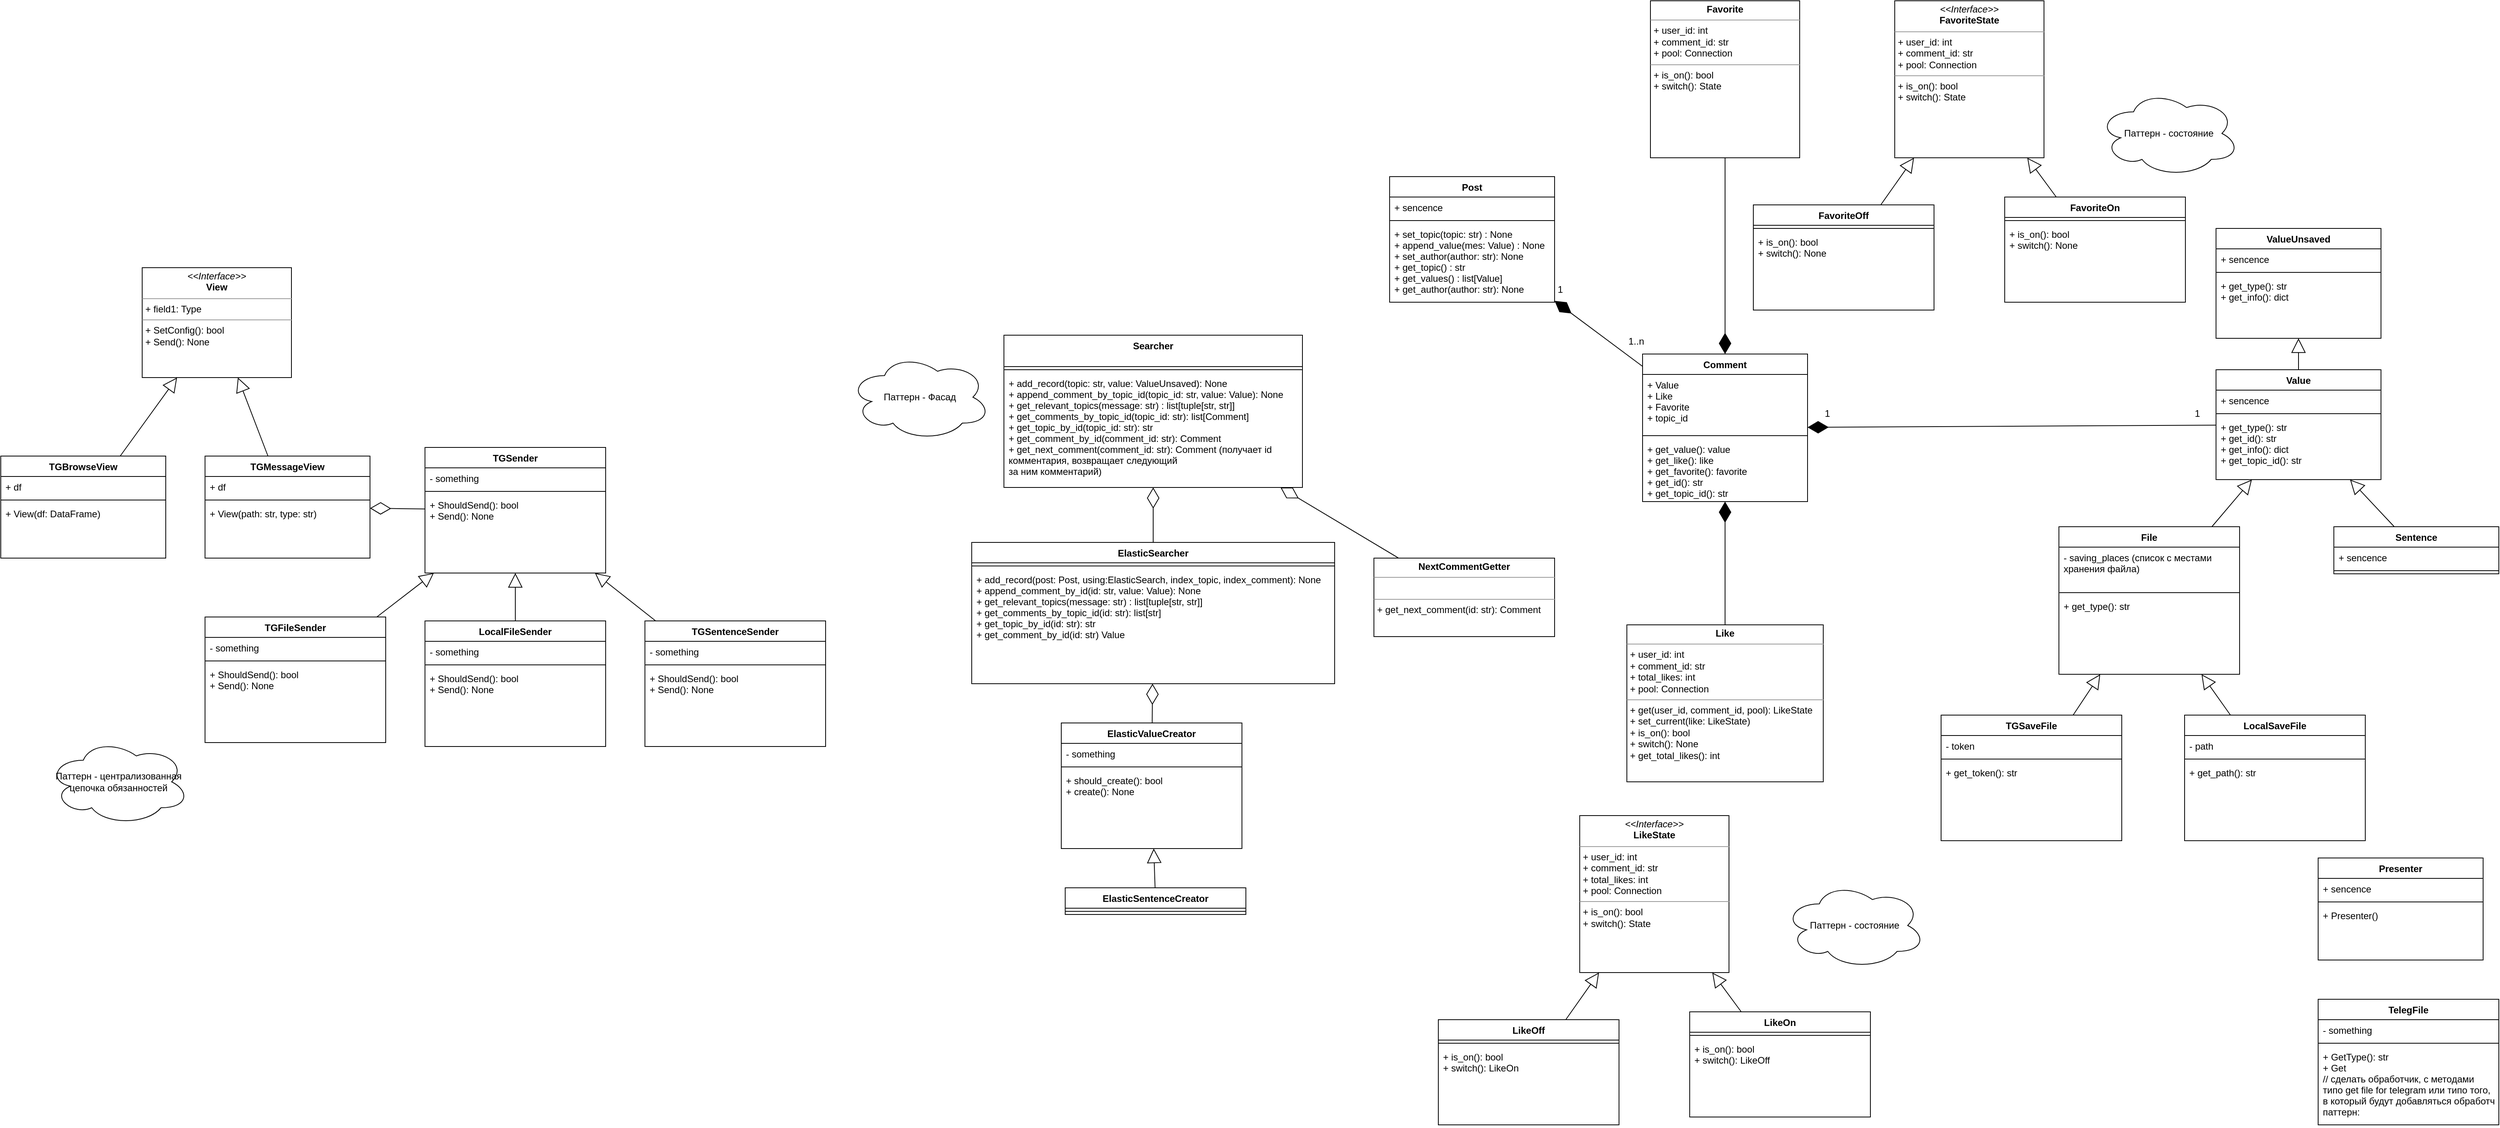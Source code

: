 <mxfile version="14.6.13" type="device"><diagram id="C5RBs43oDa-KdzZeNtuy" name="Page-1"><mxGraphModel dx="3192" dy="2677" grid="1" gridSize="10" guides="1" tooltips="1" connect="1" arrows="1" fold="1" page="1" pageScale="1" pageWidth="827" pageHeight="1169" math="0" shadow="0"><root><object label="" id="WIyWlLk6GJQsqaUBKTNV-0"><mxCell/></object><mxCell id="WIyWlLk6GJQsqaUBKTNV-1" parent="WIyWlLk6GJQsqaUBKTNV-0"/><mxCell id="pfBCpQdFeengKGPT3oay-11" value="Post" style="swimlane;fontStyle=1;align=center;verticalAlign=top;childLayout=stackLayout;horizontal=1;startSize=26;horizontalStack=0;resizeParent=1;resizeParentMax=0;resizeLast=0;collapsible=1;marginBottom=0;" parent="WIyWlLk6GJQsqaUBKTNV-1" vertex="1"><mxGeometry x="1428" y="-86" width="210" height="160" as="geometry"/></mxCell><mxCell id="pfBCpQdFeengKGPT3oay-12" value="+ sencence" style="text;strokeColor=none;fillColor=none;align=left;verticalAlign=top;spacingLeft=4;spacingRight=4;overflow=hidden;rotatable=0;points=[[0,0.5],[1,0.5]];portConstraint=eastwest;" parent="pfBCpQdFeengKGPT3oay-11" vertex="1"><mxGeometry y="26" width="210" height="26" as="geometry"/></mxCell><mxCell id="pfBCpQdFeengKGPT3oay-13" value="" style="line;strokeWidth=1;fillColor=none;align=left;verticalAlign=middle;spacingTop=-1;spacingLeft=3;spacingRight=3;rotatable=0;labelPosition=right;points=[];portConstraint=eastwest;" parent="pfBCpQdFeengKGPT3oay-11" vertex="1"><mxGeometry y="52" width="210" height="8" as="geometry"/></mxCell><mxCell id="pfBCpQdFeengKGPT3oay-14" value="+ set_topic(topic: str) : None&#10;+ append_value(mes: Value) : None&#10;+ set_author(author: str): None&#10;+ get_topic() : str&#10;+ get_values() : list[Value]&#10;+ get_author(author: str): None&#10;&#10;" style="text;strokeColor=none;fillColor=none;align=left;verticalAlign=top;spacingLeft=4;spacingRight=4;overflow=hidden;rotatable=0;points=[[0,0.5],[1,0.5]];portConstraint=eastwest;" parent="pfBCpQdFeengKGPT3oay-11" vertex="1"><mxGeometry y="60" width="210" height="100" as="geometry"/></mxCell><mxCell id="pfBCpQdFeengKGPT3oay-15" value="Presenter" style="swimlane;fontStyle=1;align=center;verticalAlign=top;childLayout=stackLayout;horizontal=1;startSize=26;horizontalStack=0;resizeParent=1;resizeParentMax=0;resizeLast=0;collapsible=1;marginBottom=0;" parent="WIyWlLk6GJQsqaUBKTNV-1" vertex="1"><mxGeometry x="2610" y="782" width="210" height="130" as="geometry"><mxRectangle x="510" y="20" width="90" height="26" as="alternateBounds"/></mxGeometry></mxCell><mxCell id="pfBCpQdFeengKGPT3oay-16" value="+ sencence" style="text;strokeColor=none;fillColor=none;align=left;verticalAlign=top;spacingLeft=4;spacingRight=4;overflow=hidden;rotatable=0;points=[[0,0.5],[1,0.5]];portConstraint=eastwest;" parent="pfBCpQdFeengKGPT3oay-15" vertex="1"><mxGeometry y="26" width="210" height="26" as="geometry"/></mxCell><mxCell id="pfBCpQdFeengKGPT3oay-17" value="" style="line;strokeWidth=1;fillColor=none;align=left;verticalAlign=middle;spacingTop=-1;spacingLeft=3;spacingRight=3;rotatable=0;labelPosition=right;points=[];portConstraint=eastwest;" parent="pfBCpQdFeengKGPT3oay-15" vertex="1"><mxGeometry y="52" width="210" height="8" as="geometry"/></mxCell><mxCell id="pfBCpQdFeengKGPT3oay-18" value="+ Presenter()&#10;" style="text;strokeColor=none;fillColor=none;align=left;verticalAlign=top;spacingLeft=4;spacingRight=4;overflow=hidden;rotatable=0;points=[[0,0.5],[1,0.5]];portConstraint=eastwest;" parent="pfBCpQdFeengKGPT3oay-15" vertex="1"><mxGeometry y="60" width="210" height="70" as="geometry"/></mxCell><mxCell id="pfBCpQdFeengKGPT3oay-19" value="&lt;p style=&quot;margin: 0px ; margin-top: 4px ; text-align: center&quot;&gt;&lt;i&gt;&amp;lt;&amp;lt;Interface&amp;gt;&amp;gt;&lt;/i&gt;&lt;br&gt;&lt;span style=&quot;font-weight: bold&quot;&gt;View&lt;/span&gt;&lt;br&gt;&lt;/p&gt;&lt;hr size=&quot;1&quot;&gt;&lt;p style=&quot;margin: 0px ; margin-left: 4px&quot;&gt;+ field1: Type&lt;/p&gt;&lt;hr size=&quot;1&quot;&gt;&lt;p style=&quot;margin: 0px ; margin-left: 4px&quot;&gt;+ SetConfig(): bool&lt;/p&gt;&lt;p style=&quot;margin: 0px ; margin-left: 4px&quot;&gt;+ Send(): None&lt;/p&gt;" style="verticalAlign=top;align=left;overflow=fill;fontSize=12;fontFamily=Helvetica;html=1;" parent="WIyWlLk6GJQsqaUBKTNV-1" vertex="1"><mxGeometry x="-160" y="30" width="190" height="140" as="geometry"/></mxCell><mxCell id="pfBCpQdFeengKGPT3oay-20" value="TGBrowseView" style="swimlane;fontStyle=1;align=center;verticalAlign=top;childLayout=stackLayout;horizontal=1;startSize=26;horizontalStack=0;resizeParent=1;resizeParentMax=0;resizeLast=0;collapsible=1;marginBottom=0;" parent="WIyWlLk6GJQsqaUBKTNV-1" vertex="1"><mxGeometry x="-340" y="270" width="210" height="130" as="geometry"/></mxCell><mxCell id="pfBCpQdFeengKGPT3oay-21" value="+ df" style="text;strokeColor=none;fillColor=none;align=left;verticalAlign=top;spacingLeft=4;spacingRight=4;overflow=hidden;rotatable=0;points=[[0,0.5],[1,0.5]];portConstraint=eastwest;" parent="pfBCpQdFeengKGPT3oay-20" vertex="1"><mxGeometry y="26" width="210" height="26" as="geometry"/></mxCell><mxCell id="pfBCpQdFeengKGPT3oay-22" value="" style="line;strokeWidth=1;fillColor=none;align=left;verticalAlign=middle;spacingTop=-1;spacingLeft=3;spacingRight=3;rotatable=0;labelPosition=right;points=[];portConstraint=eastwest;" parent="pfBCpQdFeengKGPT3oay-20" vertex="1"><mxGeometry y="52" width="210" height="8" as="geometry"/></mxCell><mxCell id="pfBCpQdFeengKGPT3oay-23" value="+ View(df: DataFrame)&#10;" style="text;strokeColor=none;fillColor=none;align=left;verticalAlign=top;spacingLeft=4;spacingRight=4;overflow=hidden;rotatable=0;points=[[0,0.5],[1,0.5]];portConstraint=eastwest;" parent="pfBCpQdFeengKGPT3oay-20" vertex="1"><mxGeometry y="60" width="210" height="70" as="geometry"/></mxCell><mxCell id="pfBCpQdFeengKGPT3oay-24" value="TGMessageView" style="swimlane;fontStyle=1;align=center;verticalAlign=top;childLayout=stackLayout;horizontal=1;startSize=26;horizontalStack=0;resizeParent=1;resizeParentMax=0;resizeLast=0;collapsible=1;marginBottom=0;" parent="WIyWlLk6GJQsqaUBKTNV-1" vertex="1"><mxGeometry x="-80" y="270" width="210" height="130" as="geometry"/></mxCell><mxCell id="pfBCpQdFeengKGPT3oay-25" value="+ df" style="text;strokeColor=none;fillColor=none;align=left;verticalAlign=top;spacingLeft=4;spacingRight=4;overflow=hidden;rotatable=0;points=[[0,0.5],[1,0.5]];portConstraint=eastwest;" parent="pfBCpQdFeengKGPT3oay-24" vertex="1"><mxGeometry y="26" width="210" height="26" as="geometry"/></mxCell><mxCell id="pfBCpQdFeengKGPT3oay-26" value="" style="line;strokeWidth=1;fillColor=none;align=left;verticalAlign=middle;spacingTop=-1;spacingLeft=3;spacingRight=3;rotatable=0;labelPosition=right;points=[];portConstraint=eastwest;" parent="pfBCpQdFeengKGPT3oay-24" vertex="1"><mxGeometry y="52" width="210" height="8" as="geometry"/></mxCell><mxCell id="pfBCpQdFeengKGPT3oay-27" value="+ View(path: str, type: str)&#10;" style="text;strokeColor=none;fillColor=none;align=left;verticalAlign=top;spacingLeft=4;spacingRight=4;overflow=hidden;rotatable=0;points=[[0,0.5],[1,0.5]];portConstraint=eastwest;" parent="pfBCpQdFeengKGPT3oay-24" vertex="1"><mxGeometry y="60" width="210" height="70" as="geometry"/></mxCell><mxCell id="pfBCpQdFeengKGPT3oay-32" value="" style="endArrow=block;endSize=16;endFill=0;html=1;" parent="WIyWlLk6GJQsqaUBKTNV-1" source="pfBCpQdFeengKGPT3oay-20" target="pfBCpQdFeengKGPT3oay-19" edge="1"><mxGeometry x="1" y="-135" width="160" relative="1" as="geometry"><mxPoint x="-190" y="540" as="sourcePoint"/><mxPoint x="-30" y="540" as="targetPoint"/><mxPoint x="36" y="-45" as="offset"/></mxGeometry></mxCell><mxCell id="pfBCpQdFeengKGPT3oay-33" value="" style="endArrow=block;endSize=16;endFill=0;html=1;" parent="WIyWlLk6GJQsqaUBKTNV-1" source="pfBCpQdFeengKGPT3oay-24" target="pfBCpQdFeengKGPT3oay-19" edge="1"><mxGeometry x="1" y="-135" width="160" relative="1" as="geometry"><mxPoint x="-174.787" y="280" as="sourcePoint"/><mxPoint x="-51.383" y="180" as="targetPoint"/><mxPoint x="36" y="-45" as="offset"/></mxGeometry></mxCell><mxCell id="pfBCpQdFeengKGPT3oay-60" value="File" style="swimlane;fontStyle=1;align=center;verticalAlign=top;childLayout=stackLayout;horizontal=1;startSize=26;horizontalStack=0;resizeParent=1;resizeParentMax=0;resizeLast=0;collapsible=1;marginBottom=0;" parent="WIyWlLk6GJQsqaUBKTNV-1" vertex="1"><mxGeometry x="2280" y="360" width="230" height="188" as="geometry"/></mxCell><mxCell id="pfBCpQdFeengKGPT3oay-61" value="- saving_places (список с местами &#10;хранения файла)" style="text;strokeColor=none;fillColor=none;align=left;verticalAlign=top;spacingLeft=4;spacingRight=4;overflow=hidden;rotatable=0;points=[[0,0.5],[1,0.5]];portConstraint=eastwest;" parent="pfBCpQdFeengKGPT3oay-60" vertex="1"><mxGeometry y="26" width="230" height="54" as="geometry"/></mxCell><mxCell id="pfBCpQdFeengKGPT3oay-62" value="" style="line;strokeWidth=1;fillColor=none;align=left;verticalAlign=middle;spacingTop=-1;spacingLeft=3;spacingRight=3;rotatable=0;labelPosition=right;points=[];portConstraint=eastwest;" parent="pfBCpQdFeengKGPT3oay-60" vertex="1"><mxGeometry y="80" width="230" height="8" as="geometry"/></mxCell><mxCell id="pfBCpQdFeengKGPT3oay-63" value="+ get_type(): str&#10;&#10;" style="text;strokeColor=none;fillColor=none;align=left;verticalAlign=top;spacingLeft=4;spacingRight=4;overflow=hidden;rotatable=0;points=[[0,0.5],[1,0.5]];portConstraint=eastwest;" parent="pfBCpQdFeengKGPT3oay-60" vertex="1"><mxGeometry y="88" width="230" height="100" as="geometry"/></mxCell><mxCell id="pfBCpQdFeengKGPT3oay-64" value="TelegFile" style="swimlane;fontStyle=1;align=center;verticalAlign=top;childLayout=stackLayout;horizontal=1;startSize=26;horizontalStack=0;resizeParent=1;resizeParentMax=0;resizeLast=0;collapsible=1;marginBottom=0;" parent="WIyWlLk6GJQsqaUBKTNV-1" vertex="1"><mxGeometry x="2610" y="962" width="230" height="160" as="geometry"/></mxCell><mxCell id="pfBCpQdFeengKGPT3oay-65" value="- something" style="text;strokeColor=none;fillColor=none;align=left;verticalAlign=top;spacingLeft=4;spacingRight=4;overflow=hidden;rotatable=0;points=[[0,0.5],[1,0.5]];portConstraint=eastwest;" parent="pfBCpQdFeengKGPT3oay-64" vertex="1"><mxGeometry y="26" width="230" height="26" as="geometry"/></mxCell><mxCell id="pfBCpQdFeengKGPT3oay-66" value="" style="line;strokeWidth=1;fillColor=none;align=left;verticalAlign=middle;spacingTop=-1;spacingLeft=3;spacingRight=3;rotatable=0;labelPosition=right;points=[];portConstraint=eastwest;" parent="pfBCpQdFeengKGPT3oay-64" vertex="1"><mxGeometry y="52" width="230" height="8" as="geometry"/></mxCell><mxCell id="pfBCpQdFeengKGPT3oay-67" value="+ GetType(): str&#10;+ Get&#10;// сделать обработчик, с методами &#10;типо get file for telegram или типо того,&#10;в который будут добавляться обработчики, &#10;паттерн:&#10;&#10;" style="text;strokeColor=none;fillColor=none;align=left;verticalAlign=top;spacingLeft=4;spacingRight=4;overflow=hidden;rotatable=0;points=[[0,0.5],[1,0.5]];portConstraint=eastwest;" parent="pfBCpQdFeengKGPT3oay-64" vertex="1"><mxGeometry y="60" width="230" height="100" as="geometry"/></mxCell><mxCell id="pfBCpQdFeengKGPT3oay-69" value="Value" style="swimlane;fontStyle=1;align=center;verticalAlign=top;childLayout=stackLayout;horizontal=1;startSize=26;horizontalStack=0;resizeParent=1;resizeParentMax=0;resizeLast=0;collapsible=1;marginBottom=0;" parent="WIyWlLk6GJQsqaUBKTNV-1" vertex="1"><mxGeometry x="2480" y="160" width="210" height="140" as="geometry"/></mxCell><mxCell id="pfBCpQdFeengKGPT3oay-70" value="+ sencence" style="text;strokeColor=none;fillColor=none;align=left;verticalAlign=top;spacingLeft=4;spacingRight=4;overflow=hidden;rotatable=0;points=[[0,0.5],[1,0.5]];portConstraint=eastwest;" parent="pfBCpQdFeengKGPT3oay-69" vertex="1"><mxGeometry y="26" width="210" height="26" as="geometry"/></mxCell><mxCell id="pfBCpQdFeengKGPT3oay-71" value="" style="line;strokeWidth=1;fillColor=none;align=left;verticalAlign=middle;spacingTop=-1;spacingLeft=3;spacingRight=3;rotatable=0;labelPosition=right;points=[];portConstraint=eastwest;" parent="pfBCpQdFeengKGPT3oay-69" vertex="1"><mxGeometry y="52" width="210" height="8" as="geometry"/></mxCell><mxCell id="pfBCpQdFeengKGPT3oay-72" value="+ get_type(): str&#10;+ get_id(): str&#10;+ get_info(): dict&#10;+ get_topic_id(): str&#10;" style="text;strokeColor=none;fillColor=none;align=left;verticalAlign=top;spacingLeft=4;spacingRight=4;overflow=hidden;rotatable=0;points=[[0,0.5],[1,0.5]];portConstraint=eastwest;" parent="pfBCpQdFeengKGPT3oay-69" vertex="1"><mxGeometry y="60" width="210" height="80" as="geometry"/></mxCell><mxCell id="pfBCpQdFeengKGPT3oay-73" value="Sentence" style="swimlane;fontStyle=1;align=center;verticalAlign=top;childLayout=stackLayout;horizontal=1;startSize=26;horizontalStack=0;resizeParent=1;resizeParentMax=0;resizeLast=0;collapsible=1;marginBottom=0;" parent="WIyWlLk6GJQsqaUBKTNV-1" vertex="1"><mxGeometry x="2630" y="360" width="210" height="60" as="geometry"/></mxCell><mxCell id="pfBCpQdFeengKGPT3oay-74" value="+ sencence" style="text;strokeColor=none;fillColor=none;align=left;verticalAlign=top;spacingLeft=4;spacingRight=4;overflow=hidden;rotatable=0;points=[[0,0.5],[1,0.5]];portConstraint=eastwest;" parent="pfBCpQdFeengKGPT3oay-73" vertex="1"><mxGeometry y="26" width="210" height="26" as="geometry"/></mxCell><mxCell id="pfBCpQdFeengKGPT3oay-75" value="" style="line;strokeWidth=1;fillColor=none;align=left;verticalAlign=middle;spacingTop=-1;spacingLeft=3;spacingRight=3;rotatable=0;labelPosition=right;points=[];portConstraint=eastwest;" parent="pfBCpQdFeengKGPT3oay-73" vertex="1"><mxGeometry y="52" width="210" height="8" as="geometry"/></mxCell><mxCell id="pfBCpQdFeengKGPT3oay-81" value="" style="endArrow=block;endSize=16;endFill=0;html=1;" parent="WIyWlLk6GJQsqaUBKTNV-1" source="pfBCpQdFeengKGPT3oay-60" target="pfBCpQdFeengKGPT3oay-69" edge="1"><mxGeometry x="1" y="-135" width="160" relative="1" as="geometry"><mxPoint x="2405.16" y="70" as="sourcePoint"/><mxPoint x="2492.421" y="-76" as="targetPoint"/><mxPoint x="36" y="-45" as="offset"/></mxGeometry></mxCell><mxCell id="pfBCpQdFeengKGPT3oay-83" value="" style="endArrow=block;endSize=16;endFill=0;html=1;" parent="WIyWlLk6GJQsqaUBKTNV-1" source="pfBCpQdFeengKGPT3oay-73" target="pfBCpQdFeengKGPT3oay-69" edge="1"><mxGeometry x="1" y="-135" width="160" relative="1" as="geometry"><mxPoint x="2595" y="360.0" as="sourcePoint"/><mxPoint x="2595" y="310.0" as="targetPoint"/><mxPoint x="36" y="-45" as="offset"/></mxGeometry></mxCell><mxCell id="pfBCpQdFeengKGPT3oay-84" value="TGSender" style="swimlane;fontStyle=1;align=center;verticalAlign=top;childLayout=stackLayout;horizontal=1;startSize=26;horizontalStack=0;resizeParent=1;resizeParentMax=0;resizeLast=0;collapsible=1;marginBottom=0;" parent="WIyWlLk6GJQsqaUBKTNV-1" vertex="1"><mxGeometry x="200" y="259" width="230" height="160" as="geometry"/></mxCell><mxCell id="pfBCpQdFeengKGPT3oay-85" value="- something" style="text;strokeColor=none;fillColor=none;align=left;verticalAlign=top;spacingLeft=4;spacingRight=4;overflow=hidden;rotatable=0;points=[[0,0.5],[1,0.5]];portConstraint=eastwest;" parent="pfBCpQdFeengKGPT3oay-84" vertex="1"><mxGeometry y="26" width="230" height="26" as="geometry"/></mxCell><mxCell id="pfBCpQdFeengKGPT3oay-86" value="" style="line;strokeWidth=1;fillColor=none;align=left;verticalAlign=middle;spacingTop=-1;spacingLeft=3;spacingRight=3;rotatable=0;labelPosition=right;points=[];portConstraint=eastwest;" parent="pfBCpQdFeengKGPT3oay-84" vertex="1"><mxGeometry y="52" width="230" height="8" as="geometry"/></mxCell><mxCell id="pfBCpQdFeengKGPT3oay-87" value="+ ShouldSend(): bool&#10;+ Send(): None&#10;&#10;" style="text;strokeColor=none;fillColor=none;align=left;verticalAlign=top;spacingLeft=4;spacingRight=4;overflow=hidden;rotatable=0;points=[[0,0.5],[1,0.5]];portConstraint=eastwest;" parent="pfBCpQdFeengKGPT3oay-84" vertex="1"><mxGeometry y="60" width="230" height="100" as="geometry"/></mxCell><mxCell id="pfBCpQdFeengKGPT3oay-88" value="TGFileSender" style="swimlane;fontStyle=1;align=center;verticalAlign=top;childLayout=stackLayout;horizontal=1;startSize=26;horizontalStack=0;resizeParent=1;resizeParentMax=0;resizeLast=0;collapsible=1;marginBottom=0;" parent="WIyWlLk6GJQsqaUBKTNV-1" vertex="1"><mxGeometry x="-80" y="475" width="230" height="160" as="geometry"/></mxCell><mxCell id="pfBCpQdFeengKGPT3oay-89" value="- something" style="text;strokeColor=none;fillColor=none;align=left;verticalAlign=top;spacingLeft=4;spacingRight=4;overflow=hidden;rotatable=0;points=[[0,0.5],[1,0.5]];portConstraint=eastwest;" parent="pfBCpQdFeengKGPT3oay-88" vertex="1"><mxGeometry y="26" width="230" height="26" as="geometry"/></mxCell><mxCell id="pfBCpQdFeengKGPT3oay-90" value="" style="line;strokeWidth=1;fillColor=none;align=left;verticalAlign=middle;spacingTop=-1;spacingLeft=3;spacingRight=3;rotatable=0;labelPosition=right;points=[];portConstraint=eastwest;" parent="pfBCpQdFeengKGPT3oay-88" vertex="1"><mxGeometry y="52" width="230" height="8" as="geometry"/></mxCell><mxCell id="pfBCpQdFeengKGPT3oay-91" value="+ ShouldSend(): bool&#10;+ Send(): None&#10;&#10;" style="text;strokeColor=none;fillColor=none;align=left;verticalAlign=top;spacingLeft=4;spacingRight=4;overflow=hidden;rotatable=0;points=[[0,0.5],[1,0.5]];portConstraint=eastwest;" parent="pfBCpQdFeengKGPT3oay-88" vertex="1"><mxGeometry y="60" width="230" height="100" as="geometry"/></mxCell><mxCell id="pfBCpQdFeengKGPT3oay-96" value="TGSentenceSender" style="swimlane;fontStyle=1;align=center;verticalAlign=top;childLayout=stackLayout;horizontal=1;startSize=26;horizontalStack=0;resizeParent=1;resizeParentMax=0;resizeLast=0;collapsible=1;marginBottom=0;" parent="WIyWlLk6GJQsqaUBKTNV-1" vertex="1"><mxGeometry x="480" y="480" width="230" height="160" as="geometry"/></mxCell><mxCell id="pfBCpQdFeengKGPT3oay-97" value="- something" style="text;strokeColor=none;fillColor=none;align=left;verticalAlign=top;spacingLeft=4;spacingRight=4;overflow=hidden;rotatable=0;points=[[0,0.5],[1,0.5]];portConstraint=eastwest;" parent="pfBCpQdFeengKGPT3oay-96" vertex="1"><mxGeometry y="26" width="230" height="26" as="geometry"/></mxCell><mxCell id="pfBCpQdFeengKGPT3oay-98" value="" style="line;strokeWidth=1;fillColor=none;align=left;verticalAlign=middle;spacingTop=-1;spacingLeft=3;spacingRight=3;rotatable=0;labelPosition=right;points=[];portConstraint=eastwest;" parent="pfBCpQdFeengKGPT3oay-96" vertex="1"><mxGeometry y="52" width="230" height="8" as="geometry"/></mxCell><mxCell id="pfBCpQdFeengKGPT3oay-99" value="+ ShouldSend(): bool&#10;+ Send(): None&#10;&#10;" style="text;strokeColor=none;fillColor=none;align=left;verticalAlign=top;spacingLeft=4;spacingRight=4;overflow=hidden;rotatable=0;points=[[0,0.5],[1,0.5]];portConstraint=eastwest;" parent="pfBCpQdFeengKGPT3oay-96" vertex="1"><mxGeometry y="60" width="230" height="100" as="geometry"/></mxCell><mxCell id="pfBCpQdFeengKGPT3oay-100" value="" style="endArrow=block;endSize=16;endFill=0;html=1;" parent="WIyWlLk6GJQsqaUBKTNV-1" source="pfBCpQdFeengKGPT3oay-88" target="pfBCpQdFeengKGPT3oay-84" edge="1"><mxGeometry x="1" y="-135" width="160" relative="1" as="geometry"><mxPoint x="783" y="135.0" as="sourcePoint"/><mxPoint x="848" y="85.0" as="targetPoint"/><mxPoint x="36" y="-45" as="offset"/></mxGeometry></mxCell><mxCell id="pfBCpQdFeengKGPT3oay-102" value="" style="endArrow=block;endSize=16;endFill=0;html=1;" parent="WIyWlLk6GJQsqaUBKTNV-1" source="pfBCpQdFeengKGPT3oay-96" target="pfBCpQdFeengKGPT3oay-84" edge="1"><mxGeometry x="1" y="-135" width="160" relative="1" as="geometry"><mxPoint x="327" y="515" as="sourcePoint"/><mxPoint x="327" y="425.0" as="targetPoint"/><mxPoint x="36" y="-45" as="offset"/></mxGeometry></mxCell><mxCell id="pfBCpQdFeengKGPT3oay-103" value="TGSaveFile" style="swimlane;fontStyle=1;align=center;verticalAlign=top;childLayout=stackLayout;horizontal=1;startSize=26;horizontalStack=0;resizeParent=1;resizeParentMax=0;resizeLast=0;collapsible=1;marginBottom=0;" parent="WIyWlLk6GJQsqaUBKTNV-1" vertex="1"><mxGeometry x="2130" y="600" width="230" height="160" as="geometry"/></mxCell><mxCell id="pfBCpQdFeengKGPT3oay-104" value="- token" style="text;strokeColor=none;fillColor=none;align=left;verticalAlign=top;spacingLeft=4;spacingRight=4;overflow=hidden;rotatable=0;points=[[0,0.5],[1,0.5]];portConstraint=eastwest;" parent="pfBCpQdFeengKGPT3oay-103" vertex="1"><mxGeometry y="26" width="230" height="26" as="geometry"/></mxCell><mxCell id="pfBCpQdFeengKGPT3oay-105" value="" style="line;strokeWidth=1;fillColor=none;align=left;verticalAlign=middle;spacingTop=-1;spacingLeft=3;spacingRight=3;rotatable=0;labelPosition=right;points=[];portConstraint=eastwest;" parent="pfBCpQdFeengKGPT3oay-103" vertex="1"><mxGeometry y="52" width="230" height="8" as="geometry"/></mxCell><mxCell id="pfBCpQdFeengKGPT3oay-106" value="+ get_token(): str&#10;" style="text;strokeColor=none;fillColor=none;align=left;verticalAlign=top;spacingLeft=4;spacingRight=4;overflow=hidden;rotatable=0;points=[[0,0.5],[1,0.5]];portConstraint=eastwest;" parent="pfBCpQdFeengKGPT3oay-103" vertex="1"><mxGeometry y="60" width="230" height="100" as="geometry"/></mxCell><mxCell id="pfBCpQdFeengKGPT3oay-107" value="LocalSaveFile" style="swimlane;fontStyle=1;align=center;verticalAlign=top;childLayout=stackLayout;horizontal=1;startSize=26;horizontalStack=0;resizeParent=1;resizeParentMax=0;resizeLast=0;collapsible=1;marginBottom=0;" parent="WIyWlLk6GJQsqaUBKTNV-1" vertex="1"><mxGeometry x="2440" y="600" width="230" height="160" as="geometry"/></mxCell><mxCell id="pfBCpQdFeengKGPT3oay-108" value="- path" style="text;strokeColor=none;fillColor=none;align=left;verticalAlign=top;spacingLeft=4;spacingRight=4;overflow=hidden;rotatable=0;points=[[0,0.5],[1,0.5]];portConstraint=eastwest;" parent="pfBCpQdFeengKGPT3oay-107" vertex="1"><mxGeometry y="26" width="230" height="26" as="geometry"/></mxCell><mxCell id="pfBCpQdFeengKGPT3oay-109" value="" style="line;strokeWidth=1;fillColor=none;align=left;verticalAlign=middle;spacingTop=-1;spacingLeft=3;spacingRight=3;rotatable=0;labelPosition=right;points=[];portConstraint=eastwest;" parent="pfBCpQdFeengKGPT3oay-107" vertex="1"><mxGeometry y="52" width="230" height="8" as="geometry"/></mxCell><mxCell id="pfBCpQdFeengKGPT3oay-110" value="+ get_path(): str&#10;" style="text;strokeColor=none;fillColor=none;align=left;verticalAlign=top;spacingLeft=4;spacingRight=4;overflow=hidden;rotatable=0;points=[[0,0.5],[1,0.5]];portConstraint=eastwest;" parent="pfBCpQdFeengKGPT3oay-107" vertex="1"><mxGeometry y="60" width="230" height="100" as="geometry"/></mxCell><mxCell id="pfBCpQdFeengKGPT3oay-111" value="" style="endArrow=block;endSize=16;endFill=0;html=1;" parent="WIyWlLk6GJQsqaUBKTNV-1" source="pfBCpQdFeengKGPT3oay-103" target="pfBCpQdFeengKGPT3oay-60" edge="1"><mxGeometry x="1" y="-135" width="160" relative="1" as="geometry"><mxPoint x="2705" y="370.0" as="sourcePoint"/><mxPoint x="2705" y="320.0" as="targetPoint"/><mxPoint x="36" y="-45" as="offset"/></mxGeometry></mxCell><mxCell id="pfBCpQdFeengKGPT3oay-112" value="" style="endArrow=block;endSize=16;endFill=0;html=1;" parent="WIyWlLk6GJQsqaUBKTNV-1" source="pfBCpQdFeengKGPT3oay-107" target="pfBCpQdFeengKGPT3oay-60" edge="1"><mxGeometry x="1" y="-135" width="160" relative="1" as="geometry"><mxPoint x="2312.778" y="600.0" as="sourcePoint"/><mxPoint x="2353.611" y="558.0" as="targetPoint"/><mxPoint x="36" y="-45" as="offset"/></mxGeometry></mxCell><mxCell id="pfBCpQdFeengKGPT3oay-128" value="" style="endArrow=diamondThin;endFill=0;endSize=24;html=1;" parent="WIyWlLk6GJQsqaUBKTNV-1" source="pfBCpQdFeengKGPT3oay-84" target="pfBCpQdFeengKGPT3oay-24" edge="1"><mxGeometry width="160" relative="1" as="geometry"><mxPoint x="490" y="470" as="sourcePoint"/><mxPoint x="650" y="470" as="targetPoint"/></mxGeometry></mxCell><mxCell id="pfBCpQdFeengKGPT3oay-129" value="LocalFileSender" style="swimlane;fontStyle=1;align=center;verticalAlign=top;childLayout=stackLayout;horizontal=1;startSize=26;horizontalStack=0;resizeParent=1;resizeParentMax=0;resizeLast=0;collapsible=1;marginBottom=0;" parent="WIyWlLk6GJQsqaUBKTNV-1" vertex="1"><mxGeometry x="200" y="480" width="230" height="160" as="geometry"/></mxCell><mxCell id="pfBCpQdFeengKGPT3oay-130" value="- something" style="text;strokeColor=none;fillColor=none;align=left;verticalAlign=top;spacingLeft=4;spacingRight=4;overflow=hidden;rotatable=0;points=[[0,0.5],[1,0.5]];portConstraint=eastwest;" parent="pfBCpQdFeengKGPT3oay-129" vertex="1"><mxGeometry y="26" width="230" height="26" as="geometry"/></mxCell><mxCell id="pfBCpQdFeengKGPT3oay-131" value="" style="line;strokeWidth=1;fillColor=none;align=left;verticalAlign=middle;spacingTop=-1;spacingLeft=3;spacingRight=3;rotatable=0;labelPosition=right;points=[];portConstraint=eastwest;" parent="pfBCpQdFeengKGPT3oay-129" vertex="1"><mxGeometry y="52" width="230" height="8" as="geometry"/></mxCell><mxCell id="pfBCpQdFeengKGPT3oay-132" value="+ ShouldSend(): bool&#10;+ Send(): None&#10;&#10;" style="text;strokeColor=none;fillColor=none;align=left;verticalAlign=top;spacingLeft=4;spacingRight=4;overflow=hidden;rotatable=0;points=[[0,0.5],[1,0.5]];portConstraint=eastwest;" parent="pfBCpQdFeengKGPT3oay-129" vertex="1"><mxGeometry y="60" width="230" height="100" as="geometry"/></mxCell><mxCell id="pfBCpQdFeengKGPT3oay-133" value="" style="endArrow=block;endSize=16;endFill=0;html=1;" parent="WIyWlLk6GJQsqaUBKTNV-1" source="pfBCpQdFeengKGPT3oay-129" target="pfBCpQdFeengKGPT3oay-84" edge="1"><mxGeometry x="1" y="-135" width="160" relative="1" as="geometry"><mxPoint x="148.704" y="485" as="sourcePoint"/><mxPoint x="221.296" y="429" as="targetPoint"/><mxPoint x="36" y="-45" as="offset"/></mxGeometry></mxCell><mxCell id="8OBQjssam5e4n3ciE-3k-0" value="ElasticValueCreator" style="swimlane;fontStyle=1;align=center;verticalAlign=top;childLayout=stackLayout;horizontal=1;startSize=26;horizontalStack=0;resizeParent=1;resizeParentMax=0;resizeLast=0;collapsible=1;marginBottom=0;" parent="WIyWlLk6GJQsqaUBKTNV-1" vertex="1"><mxGeometry x="1010" y="610" width="230" height="160" as="geometry"/></mxCell><mxCell id="8OBQjssam5e4n3ciE-3k-1" value="- something" style="text;strokeColor=none;fillColor=none;align=left;verticalAlign=top;spacingLeft=4;spacingRight=4;overflow=hidden;rotatable=0;points=[[0,0.5],[1,0.5]];portConstraint=eastwest;" parent="8OBQjssam5e4n3ciE-3k-0" vertex="1"><mxGeometry y="26" width="230" height="26" as="geometry"/></mxCell><mxCell id="8OBQjssam5e4n3ciE-3k-2" value="" style="line;strokeWidth=1;fillColor=none;align=left;verticalAlign=middle;spacingTop=-1;spacingLeft=3;spacingRight=3;rotatable=0;labelPosition=right;points=[];portConstraint=eastwest;" parent="8OBQjssam5e4n3ciE-3k-0" vertex="1"><mxGeometry y="52" width="230" height="8" as="geometry"/></mxCell><mxCell id="8OBQjssam5e4n3ciE-3k-3" value="+ should_create(): bool&#10;+ create(): None&#10;&#10;" style="text;strokeColor=none;fillColor=none;align=left;verticalAlign=top;spacingLeft=4;spacingRight=4;overflow=hidden;rotatable=0;points=[[0,0.5],[1,0.5]];portConstraint=eastwest;" parent="8OBQjssam5e4n3ciE-3k-0" vertex="1"><mxGeometry y="60" width="230" height="100" as="geometry"/></mxCell><mxCell id="8OBQjssam5e4n3ciE-3k-4" value="" style="endArrow=diamondThin;endFill=0;endSize=24;html=1;" parent="WIyWlLk6GJQsqaUBKTNV-1" source="8OBQjssam5e4n3ciE-3k-0" target="_cFTRPNTor_io5wgXZ22-21" edge="1"><mxGeometry width="160" relative="1" as="geometry"><mxPoint x="671" y="349.484" as="sourcePoint"/><mxPoint x="716" y="343" as="targetPoint"/></mxGeometry></mxCell><mxCell id="8OBQjssam5e4n3ciE-3k-5" value="ElasticSentenceCreator" style="swimlane;fontStyle=1;align=center;verticalAlign=top;childLayout=stackLayout;horizontal=1;startSize=26;horizontalStack=0;resizeParent=1;resizeParentMax=0;resizeLast=0;collapsible=1;marginBottom=0;" parent="WIyWlLk6GJQsqaUBKTNV-1" vertex="1"><mxGeometry x="1015" y="820" width="230" height="34" as="geometry"/></mxCell><mxCell id="8OBQjssam5e4n3ciE-3k-7" value="" style="line;strokeWidth=1;fillColor=none;align=left;verticalAlign=middle;spacingTop=-1;spacingLeft=3;spacingRight=3;rotatable=0;labelPosition=right;points=[];portConstraint=eastwest;" parent="8OBQjssam5e4n3ciE-3k-5" vertex="1"><mxGeometry y="26" width="230" height="8" as="geometry"/></mxCell><mxCell id="8OBQjssam5e4n3ciE-3k-9" value="" style="endArrow=block;endSize=16;endFill=0;html=1;" parent="WIyWlLk6GJQsqaUBKTNV-1" source="8OBQjssam5e4n3ciE-3k-5" target="8OBQjssam5e4n3ciE-3k-0" edge="1"><mxGeometry x="1" y="-135" width="160" relative="1" as="geometry"><mxPoint x="56" y="385" as="sourcePoint"/><mxPoint x="56" y="324" as="targetPoint"/><mxPoint x="36" y="-45" as="offset"/></mxGeometry></mxCell><mxCell id="wCw-Z1Yb8plK0sanxSAQ-1" value="&lt;p style=&quot;margin: 0px ; margin-top: 4px ; text-align: center&quot;&gt;&lt;i&gt;&amp;lt;&amp;lt;Interface&amp;gt;&amp;gt;&lt;/i&gt;&lt;br&gt;&lt;b&gt;LikeState&lt;/b&gt;&lt;/p&gt;&lt;hr size=&quot;1&quot;&gt;&lt;p style=&quot;margin: 0px ; margin-left: 4px&quot;&gt;+ user_id: int&lt;/p&gt;&lt;p style=&quot;margin: 0px ; margin-left: 4px&quot;&gt;+ comment_id: str&lt;/p&gt;&lt;p style=&quot;margin: 0px ; margin-left: 4px&quot;&gt;+ total_likes: int&lt;/p&gt;&lt;p style=&quot;margin: 0px ; margin-left: 4px&quot;&gt;+ pool: Connection&lt;/p&gt;&lt;hr size=&quot;1&quot;&gt;&lt;p style=&quot;margin: 0px ; margin-left: 4px&quot;&gt;+ is_on(): bool&lt;/p&gt;&lt;p style=&quot;margin: 0px ; margin-left: 4px&quot;&gt;+ switch(): State&lt;/p&gt;" style="verticalAlign=top;align=left;overflow=fill;fontSize=12;fontFamily=Helvetica;html=1;" parent="WIyWlLk6GJQsqaUBKTNV-1" vertex="1"><mxGeometry x="1670" y="728" width="190" height="200" as="geometry"/></mxCell><mxCell id="wCw-Z1Yb8plK0sanxSAQ-2" value="LikeOn" style="swimlane;fontStyle=1;align=center;verticalAlign=top;childLayout=stackLayout;horizontal=1;startSize=26;horizontalStack=0;resizeParent=1;resizeParentMax=0;resizeLast=0;collapsible=1;marginBottom=0;" parent="WIyWlLk6GJQsqaUBKTNV-1" vertex="1"><mxGeometry x="1810" y="978" width="230" height="134" as="geometry"/></mxCell><mxCell id="wCw-Z1Yb8plK0sanxSAQ-4" value="" style="line;strokeWidth=1;fillColor=none;align=left;verticalAlign=middle;spacingTop=-1;spacingLeft=3;spacingRight=3;rotatable=0;labelPosition=right;points=[];portConstraint=eastwest;" parent="wCw-Z1Yb8plK0sanxSAQ-2" vertex="1"><mxGeometry y="26" width="230" height="8" as="geometry"/></mxCell><mxCell id="wCw-Z1Yb8plK0sanxSAQ-5" value="+ is_on(): bool&#10;+ switch(): LikeOff" style="text;strokeColor=none;fillColor=none;align=left;verticalAlign=top;spacingLeft=4;spacingRight=4;overflow=hidden;rotatable=0;points=[[0,0.5],[1,0.5]];portConstraint=eastwest;" parent="wCw-Z1Yb8plK0sanxSAQ-2" vertex="1"><mxGeometry y="34" width="230" height="100" as="geometry"/></mxCell><mxCell id="wCw-Z1Yb8plK0sanxSAQ-6" value="LikeOff" style="swimlane;fontStyle=1;align=center;verticalAlign=top;childLayout=stackLayout;horizontal=1;startSize=26;horizontalStack=0;resizeParent=1;resizeParentMax=0;resizeLast=0;collapsible=1;marginBottom=0;" parent="WIyWlLk6GJQsqaUBKTNV-1" vertex="1"><mxGeometry x="1490" y="988" width="230" height="134" as="geometry"/></mxCell><mxCell id="wCw-Z1Yb8plK0sanxSAQ-8" value="" style="line;strokeWidth=1;fillColor=none;align=left;verticalAlign=middle;spacingTop=-1;spacingLeft=3;spacingRight=3;rotatable=0;labelPosition=right;points=[];portConstraint=eastwest;" parent="wCw-Z1Yb8plK0sanxSAQ-6" vertex="1"><mxGeometry y="26" width="230" height="8" as="geometry"/></mxCell><mxCell id="wCw-Z1Yb8plK0sanxSAQ-9" value="+ is_on(): bool&#10;+ switch(): LikeOn" style="text;strokeColor=none;fillColor=none;align=left;verticalAlign=top;spacingLeft=4;spacingRight=4;overflow=hidden;rotatable=0;points=[[0,0.5],[1,0.5]];portConstraint=eastwest;" parent="wCw-Z1Yb8plK0sanxSAQ-6" vertex="1"><mxGeometry y="34" width="230" height="100" as="geometry"/></mxCell><mxCell id="wCw-Z1Yb8plK0sanxSAQ-10" value="" style="endArrow=block;endSize=16;endFill=0;html=1;" parent="WIyWlLk6GJQsqaUBKTNV-1" source="wCw-Z1Yb8plK0sanxSAQ-6" target="wCw-Z1Yb8plK0sanxSAQ-1" edge="1"><mxGeometry x="1" y="-135" width="160" relative="1" as="geometry"><mxPoint x="896.363" y="838" as="sourcePoint"/><mxPoint x="859.549" y="786" as="targetPoint"/><mxPoint x="36" y="-45" as="offset"/></mxGeometry></mxCell><mxCell id="wCw-Z1Yb8plK0sanxSAQ-11" value="" style="endArrow=block;endSize=16;endFill=0;html=1;" parent="WIyWlLk6GJQsqaUBKTNV-1" source="wCw-Z1Yb8plK0sanxSAQ-2" target="wCw-Z1Yb8plK0sanxSAQ-1" edge="1"><mxGeometry x="1" y="-135" width="160" relative="1" as="geometry"><mxPoint x="1669.416" y="998" as="sourcePoint"/><mxPoint x="1718.147" y="938" as="targetPoint"/><mxPoint x="36" y="-45" as="offset"/></mxGeometry></mxCell><mxCell id="wCw-Z1Yb8plK0sanxSAQ-12" value="Паттерн - централизованная цепочка обязанностей" style="ellipse;shape=cloud;whiteSpace=wrap;html=1;" parent="WIyWlLk6GJQsqaUBKTNV-1" vertex="1"><mxGeometry x="-280" y="630" width="180" height="110" as="geometry"/></mxCell><mxCell id="wCw-Z1Yb8plK0sanxSAQ-13" value="Паттерн - состояние" style="ellipse;shape=cloud;whiteSpace=wrap;html=1;" parent="WIyWlLk6GJQsqaUBKTNV-1" vertex="1"><mxGeometry x="1930" y="813" width="180" height="110" as="geometry"/></mxCell><mxCell id="EUJlzEOyFOHO8cbZUv1K-0" value="&lt;p style=&quot;margin: 0px ; margin-top: 4px ; text-align: center&quot;&gt;&lt;i&gt;&amp;lt;&amp;lt;Interface&amp;gt;&amp;gt;&lt;/i&gt;&lt;br&gt;&lt;b&gt;FavoriteState&lt;/b&gt;&lt;/p&gt;&lt;hr size=&quot;1&quot;&gt;&lt;p style=&quot;margin: 0px ; margin-left: 4px&quot;&gt;+ user_id: int&lt;/p&gt;&lt;p style=&quot;margin: 0px ; margin-left: 4px&quot;&gt;+ comment_id: str&lt;/p&gt;&lt;p style=&quot;margin: 0px ; margin-left: 4px&quot;&gt;+ pool: Connection&lt;/p&gt;&lt;hr size=&quot;1&quot;&gt;&lt;p style=&quot;margin: 0px ; margin-left: 4px&quot;&gt;+ is_on(): bool&lt;/p&gt;&lt;p style=&quot;margin: 0px ; margin-left: 4px&quot;&gt;+ switch(): State&lt;/p&gt;" style="verticalAlign=top;align=left;overflow=fill;fontSize=12;fontFamily=Helvetica;html=1;" parent="WIyWlLk6GJQsqaUBKTNV-1" vertex="1"><mxGeometry x="2071" y="-310" width="190" height="200" as="geometry"/></mxCell><mxCell id="EUJlzEOyFOHO8cbZUv1K-1" value="FavoriteOn" style="swimlane;fontStyle=1;align=center;verticalAlign=top;childLayout=stackLayout;horizontal=1;startSize=26;horizontalStack=0;resizeParent=1;resizeParentMax=0;resizeLast=0;collapsible=1;marginBottom=0;" parent="WIyWlLk6GJQsqaUBKTNV-1" vertex="1"><mxGeometry x="2211" y="-60" width="230" height="134" as="geometry"/></mxCell><mxCell id="EUJlzEOyFOHO8cbZUv1K-2" value="" style="line;strokeWidth=1;fillColor=none;align=left;verticalAlign=middle;spacingTop=-1;spacingLeft=3;spacingRight=3;rotatable=0;labelPosition=right;points=[];portConstraint=eastwest;" parent="EUJlzEOyFOHO8cbZUv1K-1" vertex="1"><mxGeometry y="26" width="230" height="8" as="geometry"/></mxCell><mxCell id="EUJlzEOyFOHO8cbZUv1K-3" value="+ is_on(): bool&#10;+ switch(): None" style="text;strokeColor=none;fillColor=none;align=left;verticalAlign=top;spacingLeft=4;spacingRight=4;overflow=hidden;rotatable=0;points=[[0,0.5],[1,0.5]];portConstraint=eastwest;" parent="EUJlzEOyFOHO8cbZUv1K-1" vertex="1"><mxGeometry y="34" width="230" height="100" as="geometry"/></mxCell><mxCell id="EUJlzEOyFOHO8cbZUv1K-4" value="FavoriteOff" style="swimlane;fontStyle=1;align=center;verticalAlign=top;childLayout=stackLayout;horizontal=1;startSize=26;horizontalStack=0;resizeParent=1;resizeParentMax=0;resizeLast=0;collapsible=1;marginBottom=0;" parent="WIyWlLk6GJQsqaUBKTNV-1" vertex="1"><mxGeometry x="1891" y="-50" width="230" height="134" as="geometry"/></mxCell><mxCell id="EUJlzEOyFOHO8cbZUv1K-5" value="" style="line;strokeWidth=1;fillColor=none;align=left;verticalAlign=middle;spacingTop=-1;spacingLeft=3;spacingRight=3;rotatable=0;labelPosition=right;points=[];portConstraint=eastwest;" parent="EUJlzEOyFOHO8cbZUv1K-4" vertex="1"><mxGeometry y="26" width="230" height="8" as="geometry"/></mxCell><mxCell id="EUJlzEOyFOHO8cbZUv1K-6" value="+ is_on(): bool&#10;+ switch(): None" style="text;strokeColor=none;fillColor=none;align=left;verticalAlign=top;spacingLeft=4;spacingRight=4;overflow=hidden;rotatable=0;points=[[0,0.5],[1,0.5]];portConstraint=eastwest;" parent="EUJlzEOyFOHO8cbZUv1K-4" vertex="1"><mxGeometry y="34" width="230" height="100" as="geometry"/></mxCell><mxCell id="EUJlzEOyFOHO8cbZUv1K-7" value="" style="endArrow=block;endSize=16;endFill=0;html=1;" parent="WIyWlLk6GJQsqaUBKTNV-1" source="EUJlzEOyFOHO8cbZUv1K-4" target="EUJlzEOyFOHO8cbZUv1K-0" edge="1"><mxGeometry x="1" y="-135" width="160" relative="1" as="geometry"><mxPoint x="1297.363" y="-200" as="sourcePoint"/><mxPoint x="1260.549" y="-252" as="targetPoint"/><mxPoint x="36" y="-45" as="offset"/></mxGeometry></mxCell><mxCell id="EUJlzEOyFOHO8cbZUv1K-8" value="" style="endArrow=block;endSize=16;endFill=0;html=1;" parent="WIyWlLk6GJQsqaUBKTNV-1" source="EUJlzEOyFOHO8cbZUv1K-1" target="EUJlzEOyFOHO8cbZUv1K-0" edge="1"><mxGeometry x="1" y="-135" width="160" relative="1" as="geometry"><mxPoint x="2070.416" y="-40" as="sourcePoint"/><mxPoint x="2119.147" y="-100" as="targetPoint"/><mxPoint x="36" y="-45" as="offset"/></mxGeometry></mxCell><mxCell id="EUJlzEOyFOHO8cbZUv1K-9" value="&lt;p style=&quot;margin: 0px ; margin-top: 4px ; text-align: center&quot;&gt;&lt;b&gt;Like&lt;/b&gt;&lt;/p&gt;&lt;hr size=&quot;1&quot;&gt;&lt;p style=&quot;margin: 0px ; margin-left: 4px&quot;&gt;+ user_id: int&lt;/p&gt;&lt;p style=&quot;margin: 0px ; margin-left: 4px&quot;&gt;+ comment_id: str&lt;/p&gt;&lt;p style=&quot;margin: 0px ; margin-left: 4px&quot;&gt;+ total_likes: int&lt;/p&gt;&lt;p style=&quot;margin: 0px ; margin-left: 4px&quot;&gt;+ pool: Connection&lt;/p&gt;&lt;hr size=&quot;1&quot;&gt;&lt;p style=&quot;margin: 0px ; margin-left: 4px&quot;&gt;+ get(user_id, comment_id, pool): LikeState&lt;/p&gt;&lt;p style=&quot;margin: 0px ; margin-left: 4px&quot;&gt;+ set_current(like: LikeState)&lt;/p&gt;&lt;p style=&quot;margin: 0px ; margin-left: 4px&quot;&gt;+ is_on(): bool&lt;/p&gt;&lt;p style=&quot;margin: 0px ; margin-left: 4px&quot;&gt;+ switch(): None&lt;/p&gt;&lt;p style=&quot;margin: 0px ; margin-left: 4px&quot;&gt;+ get_total_likes(): int&lt;/p&gt;" style="verticalAlign=top;align=left;overflow=fill;fontSize=12;fontFamily=Helvetica;html=1;" parent="WIyWlLk6GJQsqaUBKTNV-1" vertex="1"><mxGeometry x="1730" y="485" width="250" height="200" as="geometry"/></mxCell><mxCell id="EUJlzEOyFOHO8cbZUv1K-10" value="Паттерн - состояние" style="ellipse;shape=cloud;whiteSpace=wrap;html=1;" parent="WIyWlLk6GJQsqaUBKTNV-1" vertex="1"><mxGeometry x="2330" y="-196" width="180" height="110" as="geometry"/></mxCell><mxCell id="EUJlzEOyFOHO8cbZUv1K-11" value="&lt;p style=&quot;margin: 0px ; margin-top: 4px ; text-align: center&quot;&gt;&lt;b&gt;Favorite&lt;/b&gt;&lt;/p&gt;&lt;hr size=&quot;1&quot;&gt;&lt;p style=&quot;margin: 0px ; margin-left: 4px&quot;&gt;+ user_id: int&lt;/p&gt;&lt;p style=&quot;margin: 0px ; margin-left: 4px&quot;&gt;+ comment_id: str&lt;/p&gt;&lt;p style=&quot;margin: 0px ; margin-left: 4px&quot;&gt;+ pool: Connection&lt;/p&gt;&lt;hr size=&quot;1&quot;&gt;&lt;p style=&quot;margin: 0px ; margin-left: 4px&quot;&gt;+ is_on(): bool&lt;/p&gt;&lt;p style=&quot;margin: 0px ; margin-left: 4px&quot;&gt;+ switch(): State&lt;/p&gt;" style="verticalAlign=top;align=left;overflow=fill;fontSize=12;fontFamily=Helvetica;html=1;" parent="WIyWlLk6GJQsqaUBKTNV-1" vertex="1"><mxGeometry x="1760" y="-310" width="190" height="200" as="geometry"/></mxCell><mxCell id="_cFTRPNTor_io5wgXZ22-0" value="Comment" style="swimlane;fontStyle=1;align=center;verticalAlign=top;childLayout=stackLayout;horizontal=1;startSize=26;horizontalStack=0;resizeParent=1;resizeParentMax=0;resizeLast=0;collapsible=1;marginBottom=0;" parent="WIyWlLk6GJQsqaUBKTNV-1" vertex="1"><mxGeometry x="1750" y="140" width="210" height="188" as="geometry"/></mxCell><mxCell id="_cFTRPNTor_io5wgXZ22-1" value="+ Value&#10;+ Like&#10;+ Favorite&#10;+ topic_id" style="text;strokeColor=none;fillColor=none;align=left;verticalAlign=top;spacingLeft=4;spacingRight=4;overflow=hidden;rotatable=0;points=[[0,0.5],[1,0.5]];portConstraint=eastwest;" parent="_cFTRPNTor_io5wgXZ22-0" vertex="1"><mxGeometry y="26" width="210" height="74" as="geometry"/></mxCell><mxCell id="_cFTRPNTor_io5wgXZ22-2" value="" style="line;strokeWidth=1;fillColor=none;align=left;verticalAlign=middle;spacingTop=-1;spacingLeft=3;spacingRight=3;rotatable=0;labelPosition=right;points=[];portConstraint=eastwest;" parent="_cFTRPNTor_io5wgXZ22-0" vertex="1"><mxGeometry y="100" width="210" height="8" as="geometry"/></mxCell><mxCell id="_cFTRPNTor_io5wgXZ22-3" value="+ get_value(): value&#10;+ get_like(): like&#10;+ get_favorite(): favorite&#10;+ get_id(): str&#10;+ get_topic_id(): str&#10;" style="text;strokeColor=none;fillColor=none;align=left;verticalAlign=top;spacingLeft=4;spacingRight=4;overflow=hidden;rotatable=0;points=[[0,0.5],[1,0.5]];portConstraint=eastwest;" parent="_cFTRPNTor_io5wgXZ22-0" vertex="1"><mxGeometry y="108" width="210" height="80" as="geometry"/></mxCell><mxCell id="_cFTRPNTor_io5wgXZ22-6" value="" style="endArrow=diamondThin;endFill=1;endSize=24;html=1;" parent="WIyWlLk6GJQsqaUBKTNV-1" source="pfBCpQdFeengKGPT3oay-69" target="_cFTRPNTor_io5wgXZ22-0" edge="1"><mxGeometry width="160" relative="1" as="geometry"><mxPoint x="2570" y="379" as="sourcePoint"/><mxPoint x="2280" y="237.439" as="targetPoint"/></mxGeometry></mxCell><mxCell id="_cFTRPNTor_io5wgXZ22-7" value="" style="endArrow=diamondThin;endFill=1;endSize=24;html=1;" parent="WIyWlLk6GJQsqaUBKTNV-1" source="_cFTRPNTor_io5wgXZ22-0" target="pfBCpQdFeengKGPT3oay-11" edge="1"><mxGeometry width="160" relative="1" as="geometry"><mxPoint x="1894" y="404.663" as="sourcePoint"/><mxPoint x="1654" y="409.997" as="targetPoint"/></mxGeometry></mxCell><mxCell id="_cFTRPNTor_io5wgXZ22-11" value="1" style="text;whiteSpace=wrap;html=1;" parent="WIyWlLk6GJQsqaUBKTNV-1" vertex="1"><mxGeometry x="1640" y="44" width="30" height="30" as="geometry"/></mxCell><mxCell id="_cFTRPNTor_io5wgXZ22-12" value="1..n" style="text;whiteSpace=wrap;html=1;" parent="WIyWlLk6GJQsqaUBKTNV-1" vertex="1"><mxGeometry x="1730" y="110" width="30" height="30" as="geometry"/></mxCell><mxCell id="_cFTRPNTor_io5wgXZ22-14" value="1" style="text;whiteSpace=wrap;html=1;" parent="WIyWlLk6GJQsqaUBKTNV-1" vertex="1"><mxGeometry x="1980" y="202" width="30" height="30" as="geometry"/></mxCell><mxCell id="_cFTRPNTor_io5wgXZ22-15" value="1" style="text;whiteSpace=wrap;html=1;" parent="WIyWlLk6GJQsqaUBKTNV-1" vertex="1"><mxGeometry x="2451" y="202" width="30" height="30" as="geometry"/></mxCell><mxCell id="_cFTRPNTor_io5wgXZ22-17" value="" style="endArrow=diamondThin;endFill=1;endSize=24;html=1;" parent="WIyWlLk6GJQsqaUBKTNV-1" source="EUJlzEOyFOHO8cbZUv1K-11" target="_cFTRPNTor_io5wgXZ22-0" edge="1"><mxGeometry width="160" relative="1" as="geometry"><mxPoint x="2490" y="240" as="sourcePoint"/><mxPoint x="1970" y="240" as="targetPoint"/></mxGeometry></mxCell><mxCell id="_cFTRPNTor_io5wgXZ22-18" value="" style="endArrow=diamondThin;endFill=1;endSize=24;html=1;" parent="WIyWlLk6GJQsqaUBKTNV-1" source="EUJlzEOyFOHO8cbZUv1K-9" target="_cFTRPNTor_io5wgXZ22-0" edge="1"><mxGeometry width="160" relative="1" as="geometry"><mxPoint x="1912.755" y="-150" as="sourcePoint"/><mxPoint x="1789" y="470" as="targetPoint"/></mxGeometry></mxCell><mxCell id="_cFTRPNTor_io5wgXZ22-21" value="ElasticSearcher" style="swimlane;fontStyle=1;align=center;verticalAlign=top;childLayout=stackLayout;horizontal=1;startSize=26;horizontalStack=0;resizeParent=1;resizeParentMax=0;resizeLast=0;collapsible=1;marginBottom=0;" parent="WIyWlLk6GJQsqaUBKTNV-1" vertex="1"><mxGeometry x="896" y="380" width="462" height="180" as="geometry"><mxRectangle x="510" y="20" width="90" height="26" as="alternateBounds"/></mxGeometry></mxCell><mxCell id="_cFTRPNTor_io5wgXZ22-22" value="" style="line;strokeWidth=1;fillColor=none;align=left;verticalAlign=middle;spacingTop=-1;spacingLeft=3;spacingRight=3;rotatable=0;labelPosition=right;points=[];portConstraint=eastwest;" parent="_cFTRPNTor_io5wgXZ22-21" vertex="1"><mxGeometry y="26" width="462" height="8" as="geometry"/></mxCell><mxCell id="_cFTRPNTor_io5wgXZ22-23" value="+ add_record(post: Post, using:ElasticSearch, index_topic, index_comment): None&#10;+ append_comment_by_id(id: str, value: Value): None&#10;+ get_relevant_topics(message: str) : list[tuple[str, str]]&#10;+ get_comments_by_topic_id(id: str): list[str]&#10;+ get_topic_by_id(id: str): str&#10;+ get_comment_by_id(id: str) Value&#10;" style="text;strokeColor=none;fillColor=none;align=left;verticalAlign=top;spacingLeft=4;spacingRight=4;overflow=hidden;rotatable=0;points=[[0,0.5],[1,0.5]];portConstraint=eastwest;" parent="_cFTRPNTor_io5wgXZ22-21" vertex="1"><mxGeometry y="34" width="462" height="146" as="geometry"/></mxCell><mxCell id="_cFTRPNTor_io5wgXZ22-25" value="" style="endArrow=diamondThin;endFill=0;endSize=24;html=1;" parent="WIyWlLk6GJQsqaUBKTNV-1" source="_cFTRPNTor_io5wgXZ22-21" target="_cFTRPNTor_io5wgXZ22-37" edge="1"><mxGeometry width="160" relative="1" as="geometry"><mxPoint x="1380" y="400" as="sourcePoint"/><mxPoint x="1129.018" y="320" as="targetPoint"/></mxGeometry></mxCell><mxCell id="_cFTRPNTor_io5wgXZ22-29" value="&lt;p style=&quot;margin: 0px ; margin-top: 4px ; text-align: center&quot;&gt;&lt;b&gt;NextCommentGetter&lt;/b&gt;&lt;/p&gt;&lt;hr size=&quot;1&quot;&gt;&lt;p style=&quot;margin: 0px ; margin-left: 4px&quot;&gt;&lt;br&gt;&lt;/p&gt;&lt;hr size=&quot;1&quot;&gt;&lt;p style=&quot;margin: 0px ; margin-left: 4px&quot;&gt;+ get_next_comment(id: str): Comment&lt;br&gt;&lt;/p&gt;" style="verticalAlign=top;align=left;overflow=fill;fontSize=12;fontFamily=Helvetica;html=1;" parent="WIyWlLk6GJQsqaUBKTNV-1" vertex="1"><mxGeometry x="1408" y="400" width="230" height="100" as="geometry"/></mxCell><mxCell id="_cFTRPNTor_io5wgXZ22-30" value="" style="endArrow=diamondThin;endFill=0;endSize=24;html=1;" parent="WIyWlLk6GJQsqaUBKTNV-1" source="_cFTRPNTor_io5wgXZ22-29" target="_cFTRPNTor_io5wgXZ22-37" edge="1"><mxGeometry width="160" relative="1" as="geometry"><mxPoint x="1099.476" y="400" as="sourcePoint"/><mxPoint x="1102.18" y="330" as="targetPoint"/></mxGeometry></mxCell><mxCell id="_cFTRPNTor_io5wgXZ22-31" value="Паттерн - Фасад" style="ellipse;shape=cloud;whiteSpace=wrap;html=1;" parent="WIyWlLk6GJQsqaUBKTNV-1" vertex="1"><mxGeometry x="740" y="140" width="180" height="110" as="geometry"/></mxCell><mxCell id="_cFTRPNTor_io5wgXZ22-32" value="ValueUnsaved" style="swimlane;fontStyle=1;align=center;verticalAlign=top;childLayout=stackLayout;horizontal=1;startSize=26;horizontalStack=0;resizeParent=1;resizeParentMax=0;resizeLast=0;collapsible=1;marginBottom=0;" parent="WIyWlLk6GJQsqaUBKTNV-1" vertex="1"><mxGeometry x="2480" y="-20" width="210" height="140" as="geometry"/></mxCell><mxCell id="_cFTRPNTor_io5wgXZ22-33" value="+ sencence" style="text;strokeColor=none;fillColor=none;align=left;verticalAlign=top;spacingLeft=4;spacingRight=4;overflow=hidden;rotatable=0;points=[[0,0.5],[1,0.5]];portConstraint=eastwest;" parent="_cFTRPNTor_io5wgXZ22-32" vertex="1"><mxGeometry y="26" width="210" height="26" as="geometry"/></mxCell><mxCell id="_cFTRPNTor_io5wgXZ22-34" value="" style="line;strokeWidth=1;fillColor=none;align=left;verticalAlign=middle;spacingTop=-1;spacingLeft=3;spacingRight=3;rotatable=0;labelPosition=right;points=[];portConstraint=eastwest;" parent="_cFTRPNTor_io5wgXZ22-32" vertex="1"><mxGeometry y="52" width="210" height="8" as="geometry"/></mxCell><mxCell id="_cFTRPNTor_io5wgXZ22-35" value="+ get_type(): str&#10;+ get_info(): dict&#10;" style="text;strokeColor=none;fillColor=none;align=left;verticalAlign=top;spacingLeft=4;spacingRight=4;overflow=hidden;rotatable=0;points=[[0,0.5],[1,0.5]];portConstraint=eastwest;" parent="_cFTRPNTor_io5wgXZ22-32" vertex="1"><mxGeometry y="60" width="210" height="80" as="geometry"/></mxCell><mxCell id="_cFTRPNTor_io5wgXZ22-36" value="" style="endArrow=block;endSize=16;endFill=0;html=1;" parent="WIyWlLk6GJQsqaUBKTNV-1" source="pfBCpQdFeengKGPT3oay-69" target="_cFTRPNTor_io5wgXZ22-32" edge="1"><mxGeometry x="1" y="-135" width="160" relative="1" as="geometry"><mxPoint x="2484.732" y="370" as="sourcePoint"/><mxPoint x="2535.625" y="310" as="targetPoint"/><mxPoint x="36" y="-45" as="offset"/></mxGeometry></mxCell><mxCell id="_cFTRPNTor_io5wgXZ22-37" value="Searcher" style="swimlane;fontStyle=1;align=center;verticalAlign=top;childLayout=stackLayout;horizontal=1;startSize=40;horizontalStack=0;resizeParent=1;resizeParentMax=0;resizeLast=0;collapsible=1;marginBottom=0;" parent="WIyWlLk6GJQsqaUBKTNV-1" vertex="1"><mxGeometry x="937" y="116" width="380" height="194" as="geometry"><mxRectangle x="510" y="20" width="90" height="26" as="alternateBounds"/></mxGeometry></mxCell><mxCell id="_cFTRPNTor_io5wgXZ22-38" value="" style="line;strokeWidth=1;fillColor=none;align=left;verticalAlign=middle;spacingTop=-1;spacingLeft=3;spacingRight=3;rotatable=0;labelPosition=right;points=[];portConstraint=eastwest;" parent="_cFTRPNTor_io5wgXZ22-37" vertex="1"><mxGeometry y="40" width="380" height="8" as="geometry"/></mxCell><mxCell id="_cFTRPNTor_io5wgXZ22-39" value="+ add_record(topic: str, value: ValueUnsaved): None&#10;+ append_comment_by_topic_id(topic_id: str, value: Value): None&#10;+ get_relevant_topics(message: str) : list[tuple[str, str]]&#10;+ get_comments_by_topic_id(topic_id: str): list[Comment]&#10;+ get_topic_by_id(topic_id: str): str&#10;+ get_comment_by_id(comment_id: str): Comment&#10;+ get_next_comment(comment_id: str): Comment (получает id &#10;комментария, возвращает следующий&#10;за ним комментарий)&#10;" style="text;strokeColor=none;fillColor=none;align=left;verticalAlign=top;spacingLeft=4;spacingRight=4;overflow=hidden;rotatable=0;points=[[0,0.5],[1,0.5]];portConstraint=eastwest;" parent="_cFTRPNTor_io5wgXZ22-37" vertex="1"><mxGeometry y="48" width="380" height="146" as="geometry"/></mxCell></root></mxGraphModel></diagram></mxfile>